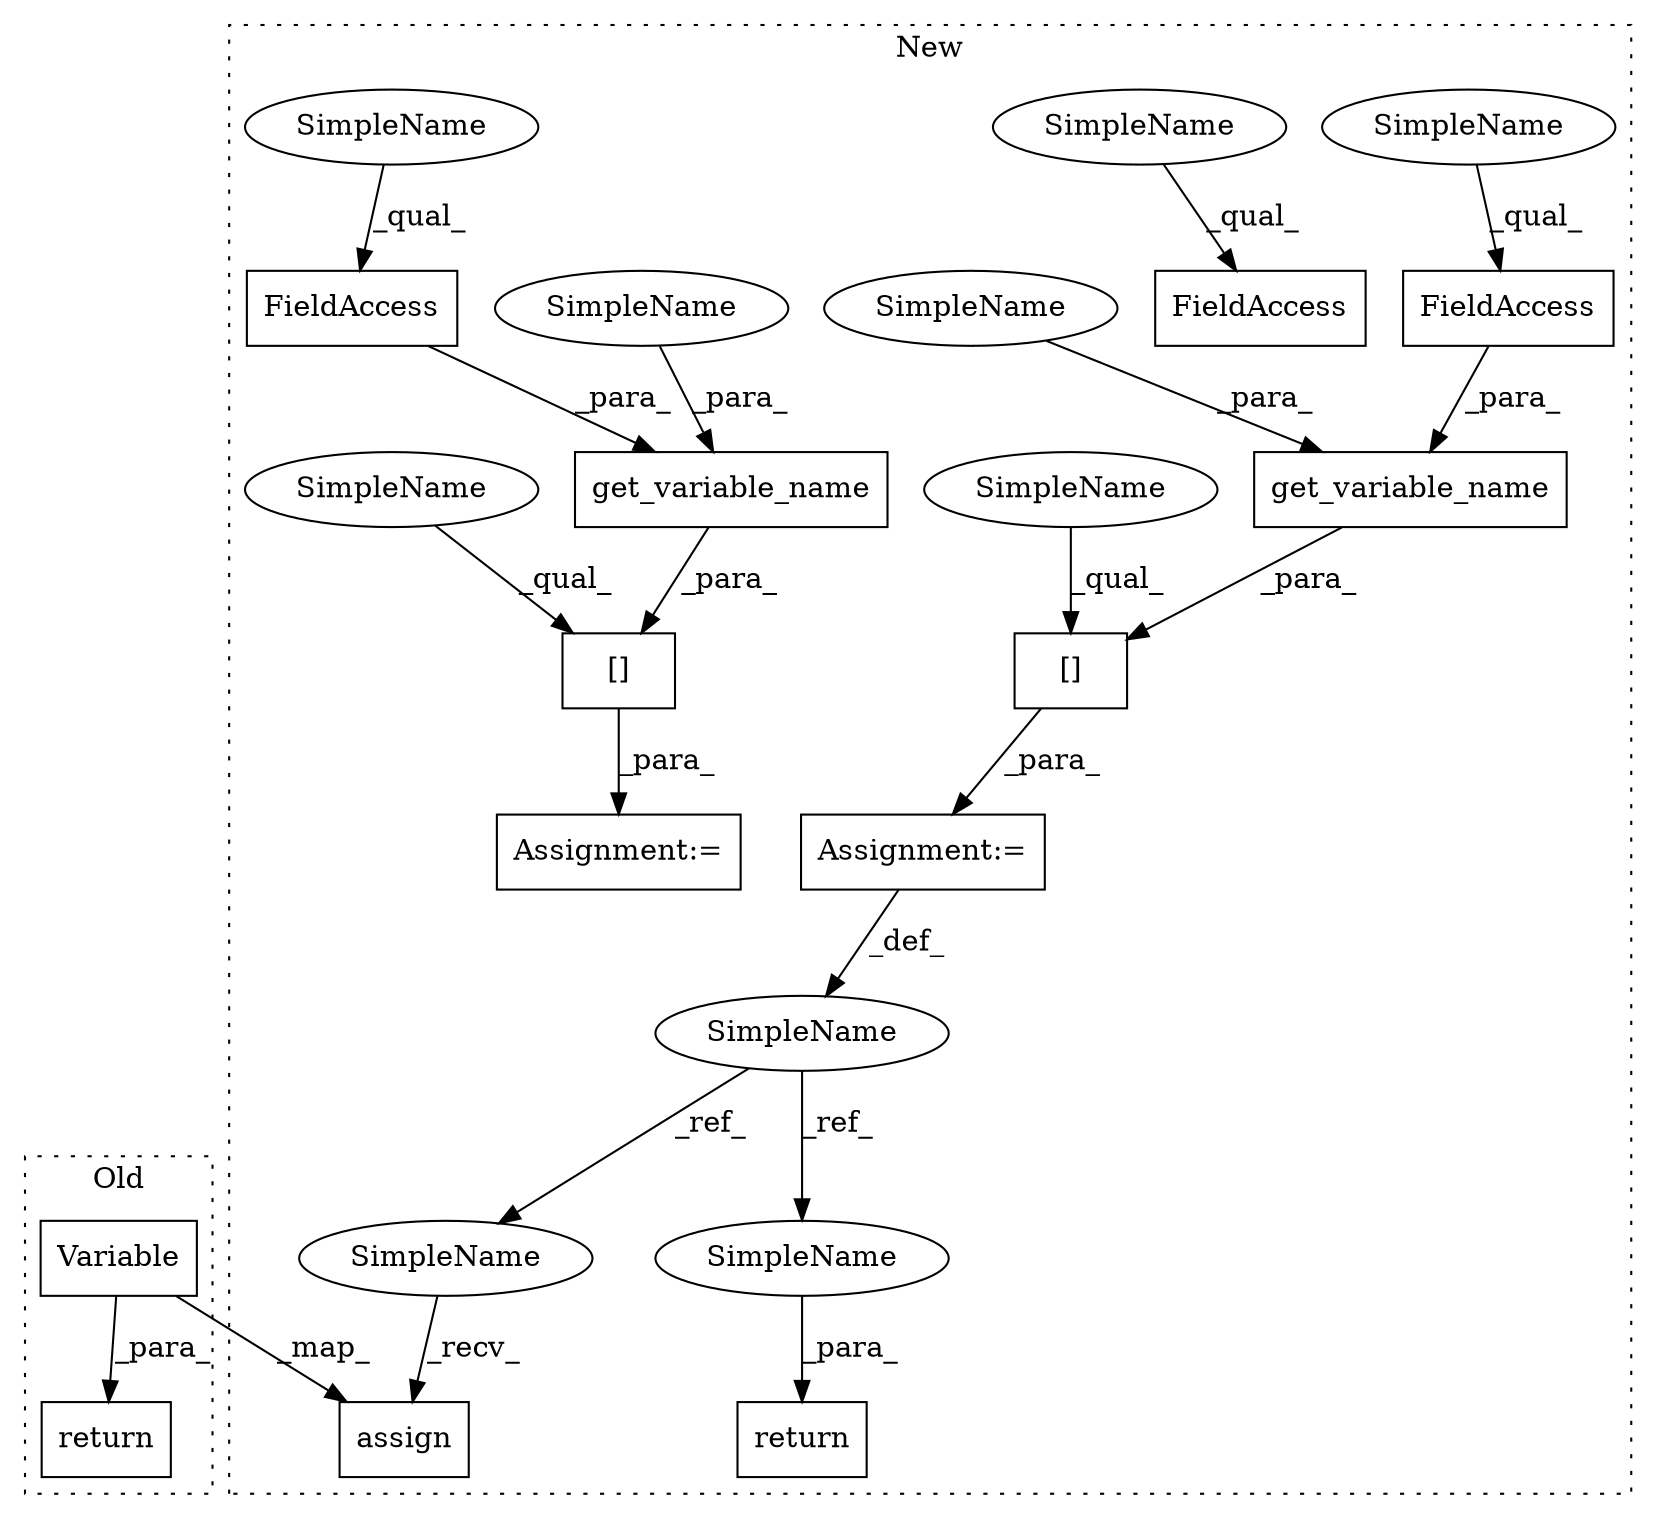 digraph G {
subgraph cluster0 {
1 [label="return" a="41" s="4286" l="7" shape="box"];
7 [label="Variable" a="32" s="4304,4339" l="9,1" shape="box"];
label = "Old";
style="dotted";
}
subgraph cluster1 {
2 [label="get_variable_name" a="32" s="6129,6187" l="18,1" shape="box"];
3 [label="[]" a="2" s="6117,6188" l="12,1" shape="box"];
4 [label="get_variable_name" a="32" s="5904,5961" l="18,1" shape="box"];
5 [label="[]" a="2" s="5892,5962" l="12,1" shape="box"];
6 [label="assign" a="32" s="5986,6019" l="7,1" shape="box"];
8 [label="SimpleName" a="42" s="5879" l="12" shape="ellipse"];
9 [label="return" a="41" s="6030" l="7" shape="box"];
10 [label="FieldAccess" a="22" s="6152" l="35" shape="box"];
11 [label="FieldAccess" a="22" s="5927" l="34" shape="box"];
12 [label="FieldAccess" a="22" s="4583" l="17" shape="box"];
13 [label="Assignment:=" a="7" s="5891" l="1" shape="box"];
14 [label="Assignment:=" a="7" s="6116" l="1" shape="box"];
15 [label="SimpleName" a="42" s="5927" l="3" shape="ellipse"];
16 [label="SimpleName" a="42" s="4583" l="3" shape="ellipse"];
17 [label="SimpleName" a="42" s="6152" l="3" shape="ellipse"];
18 [label="SimpleName" a="42" s="6037" l="12" shape="ellipse"];
19 [label="SimpleName" a="42" s="5973" l="12" shape="ellipse"];
20 [label="SimpleName" a="42" s="6147" l="4" shape="ellipse"];
21 [label="SimpleName" a="42" s="5922" l="4" shape="ellipse"];
22 [label="SimpleName" a="42" s="5892" l="11" shape="ellipse"];
23 [label="SimpleName" a="42" s="6117" l="11" shape="ellipse"];
label = "New";
style="dotted";
}
2 -> 3 [label="_para_"];
3 -> 14 [label="_para_"];
4 -> 5 [label="_para_"];
5 -> 13 [label="_para_"];
7 -> 6 [label="_map_"];
7 -> 1 [label="_para_"];
8 -> 19 [label="_ref_"];
8 -> 18 [label="_ref_"];
10 -> 2 [label="_para_"];
11 -> 4 [label="_para_"];
13 -> 8 [label="_def_"];
15 -> 11 [label="_qual_"];
16 -> 12 [label="_qual_"];
17 -> 10 [label="_qual_"];
18 -> 9 [label="_para_"];
19 -> 6 [label="_recv_"];
20 -> 2 [label="_para_"];
21 -> 4 [label="_para_"];
22 -> 5 [label="_qual_"];
23 -> 3 [label="_qual_"];
}